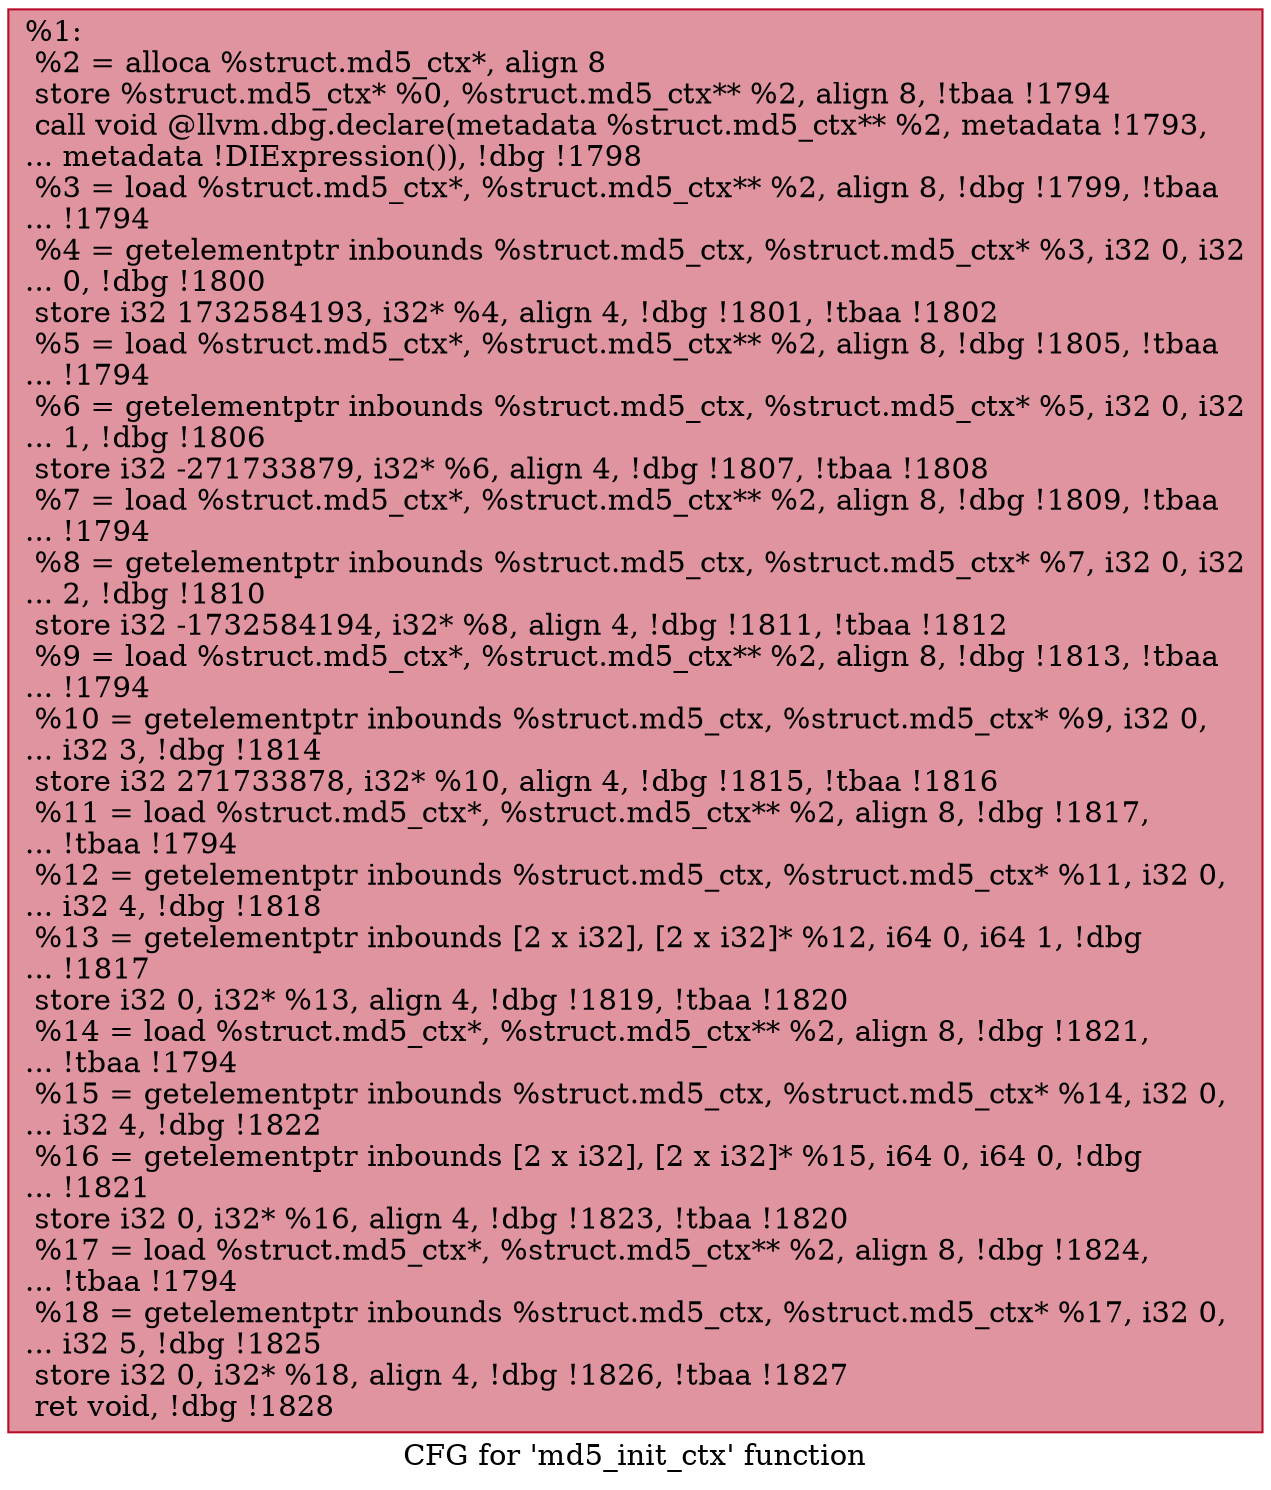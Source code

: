 digraph "CFG for 'md5_init_ctx' function" {
	label="CFG for 'md5_init_ctx' function";

	Node0x2591020 [shape=record,color="#b70d28ff", style=filled, fillcolor="#b70d2870",label="{%1:\l  %2 = alloca %struct.md5_ctx*, align 8\l  store %struct.md5_ctx* %0, %struct.md5_ctx** %2, align 8, !tbaa !1794\l  call void @llvm.dbg.declare(metadata %struct.md5_ctx** %2, metadata !1793,\l... metadata !DIExpression()), !dbg !1798\l  %3 = load %struct.md5_ctx*, %struct.md5_ctx** %2, align 8, !dbg !1799, !tbaa\l... !1794\l  %4 = getelementptr inbounds %struct.md5_ctx, %struct.md5_ctx* %3, i32 0, i32\l... 0, !dbg !1800\l  store i32 1732584193, i32* %4, align 4, !dbg !1801, !tbaa !1802\l  %5 = load %struct.md5_ctx*, %struct.md5_ctx** %2, align 8, !dbg !1805, !tbaa\l... !1794\l  %6 = getelementptr inbounds %struct.md5_ctx, %struct.md5_ctx* %5, i32 0, i32\l... 1, !dbg !1806\l  store i32 -271733879, i32* %6, align 4, !dbg !1807, !tbaa !1808\l  %7 = load %struct.md5_ctx*, %struct.md5_ctx** %2, align 8, !dbg !1809, !tbaa\l... !1794\l  %8 = getelementptr inbounds %struct.md5_ctx, %struct.md5_ctx* %7, i32 0, i32\l... 2, !dbg !1810\l  store i32 -1732584194, i32* %8, align 4, !dbg !1811, !tbaa !1812\l  %9 = load %struct.md5_ctx*, %struct.md5_ctx** %2, align 8, !dbg !1813, !tbaa\l... !1794\l  %10 = getelementptr inbounds %struct.md5_ctx, %struct.md5_ctx* %9, i32 0,\l... i32 3, !dbg !1814\l  store i32 271733878, i32* %10, align 4, !dbg !1815, !tbaa !1816\l  %11 = load %struct.md5_ctx*, %struct.md5_ctx** %2, align 8, !dbg !1817,\l... !tbaa !1794\l  %12 = getelementptr inbounds %struct.md5_ctx, %struct.md5_ctx* %11, i32 0,\l... i32 4, !dbg !1818\l  %13 = getelementptr inbounds [2 x i32], [2 x i32]* %12, i64 0, i64 1, !dbg\l... !1817\l  store i32 0, i32* %13, align 4, !dbg !1819, !tbaa !1820\l  %14 = load %struct.md5_ctx*, %struct.md5_ctx** %2, align 8, !dbg !1821,\l... !tbaa !1794\l  %15 = getelementptr inbounds %struct.md5_ctx, %struct.md5_ctx* %14, i32 0,\l... i32 4, !dbg !1822\l  %16 = getelementptr inbounds [2 x i32], [2 x i32]* %15, i64 0, i64 0, !dbg\l... !1821\l  store i32 0, i32* %16, align 4, !dbg !1823, !tbaa !1820\l  %17 = load %struct.md5_ctx*, %struct.md5_ctx** %2, align 8, !dbg !1824,\l... !tbaa !1794\l  %18 = getelementptr inbounds %struct.md5_ctx, %struct.md5_ctx* %17, i32 0,\l... i32 5, !dbg !1825\l  store i32 0, i32* %18, align 4, !dbg !1826, !tbaa !1827\l  ret void, !dbg !1828\l}"];
}
